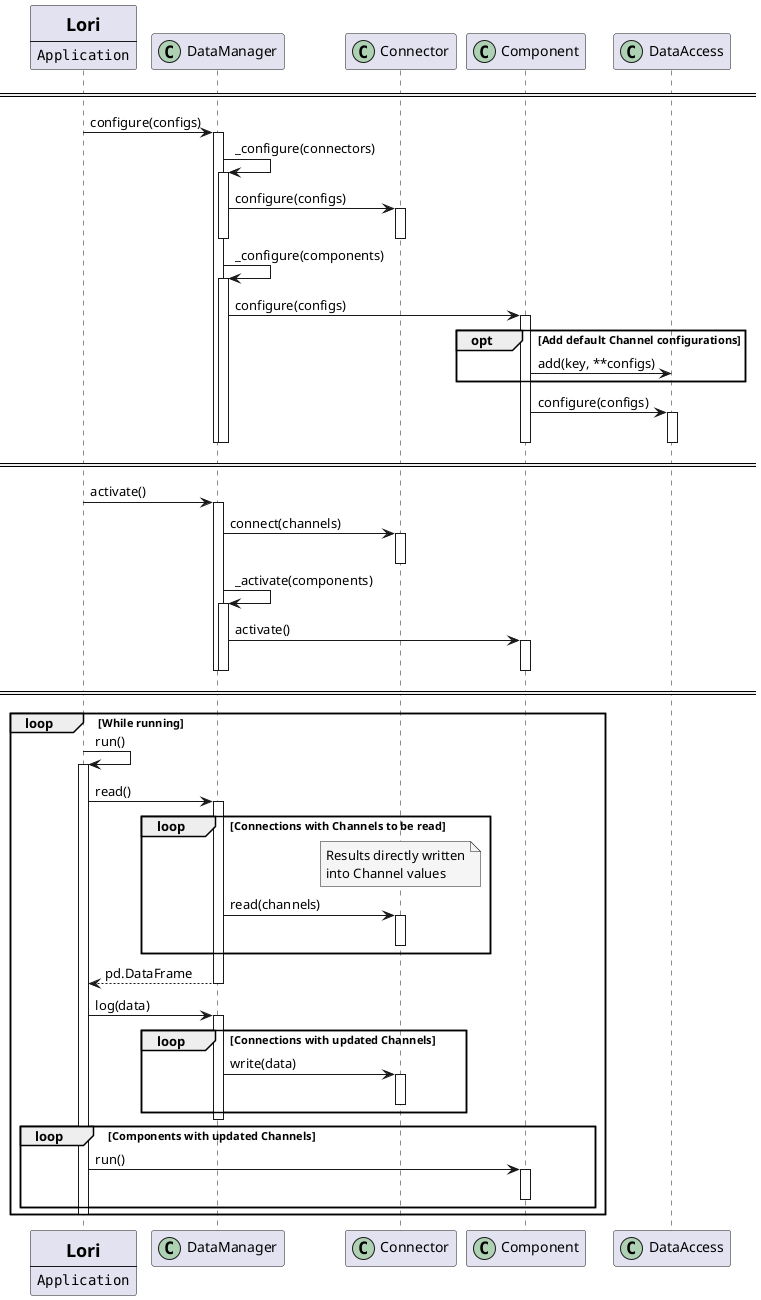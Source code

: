 @startuml lifecycle
participant Application [
    =Lori
    ----
    ""Application""
]
participant DataManager << (C,#ADD1B2) >>
participant Connector << (C,#ADD1B2) >>
participant Component << (C,#ADD1B2) >>
participant DataAccess << (C,#ADD1B2) >>

====

Application -> DataManager: configure(configs)
activate DataManager

DataManager -> DataManager: _configure(connectors)
activate DataManager


DataManager -> Connector: configure(configs)
activate Connector

deactivate Connector
deactivate DataManager

DataManager -> DataManager: _configure(components)
activate DataManager

DataManager -> Component: configure(configs)
    opt Add default Channel configurations
    activate Component
    Component -> DataAccess: add(key, **configs)
    end


Component -> DataAccess: configure(configs)
activate DataAccess
deactivate DataAccess

deactivate Component
deactivate DataManager

deactivate DataManager

====

Application -> DataManager: activate()
activate DataManager

DataManager -> Connector: connect(channels)
activate Connector
deactivate Connector


DataManager -> DataManager: _activate(components)
activate DataManager

DataManager -> Component: activate()
activate Component
deactivate Component

deactivate DataManager
deactivate DataManager

====

loop While running
    Application -> Application: run()
    Activate Application

    Application -> DataManager: read()
    activate DataManager

    loop Connections with Channels to be read
        note over Connector #f5f5f5
            Results directly written
            into Channel values
        end note
        DataManager -> Connector: read(channels)
        activate Connector
        deactivate Connector
    end
    return pd.DataFrame

    Application -> DataManager: log(data)
    activate DataManager

    loop Connections with updated Channels
        DataManager -> Connector: write(data)
        activate Connector
        deactivate Connector
    end
    deactivate DataManager

    loop Components with updated Channels
        Application -> Component: run()
        activate Component
        deactivate Component
    end
    deactivate Application
end
@enduml
